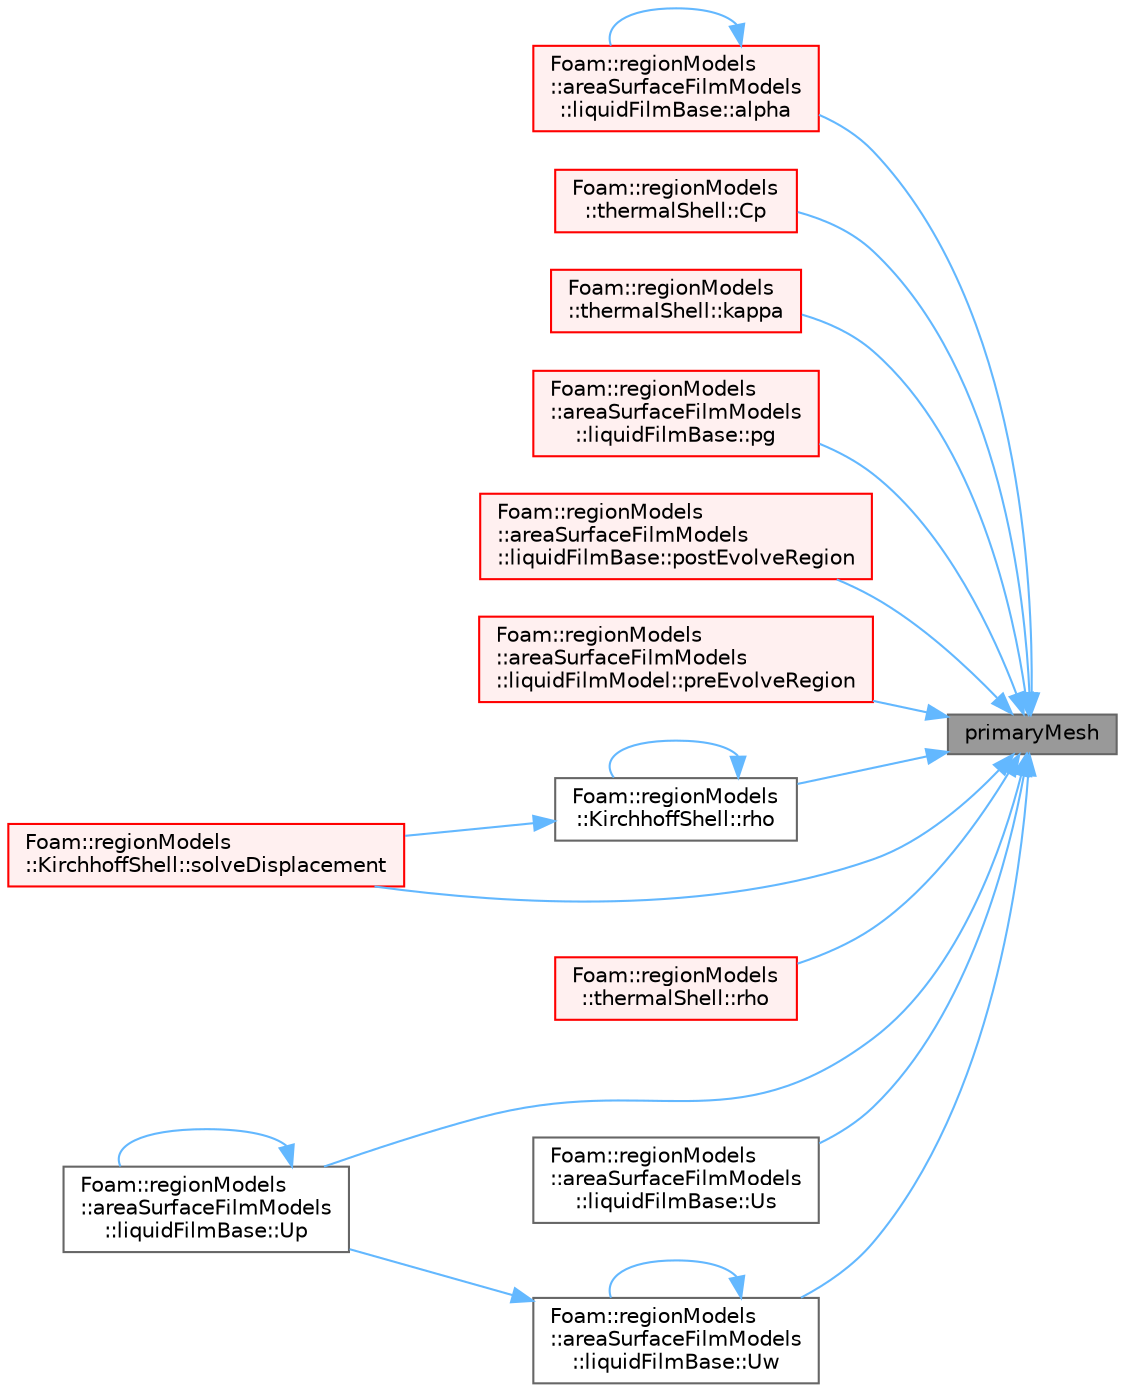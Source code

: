 digraph "primaryMesh"
{
 // LATEX_PDF_SIZE
  bgcolor="transparent";
  edge [fontname=Helvetica,fontsize=10,labelfontname=Helvetica,labelfontsize=10];
  node [fontname=Helvetica,fontsize=10,shape=box,height=0.2,width=0.4];
  rankdir="RL";
  Node1 [id="Node000001",label="primaryMesh",height=0.2,width=0.4,color="gray40", fillcolor="grey60", style="filled", fontcolor="black",tooltip=" "];
  Node1 -> Node2 [id="edge1_Node000001_Node000002",dir="back",color="steelblue1",style="solid",tooltip=" "];
  Node2 [id="Node000002",label="Foam::regionModels\l::areaSurfaceFilmModels\l::liquidFilmBase::alpha",height=0.2,width=0.4,color="red", fillcolor="#FFF0F0", style="filled",URL="$classFoam_1_1regionModels_1_1areaSurfaceFilmModels_1_1liquidFilmBase.html#a49609fdae4a00fb705b1b87007ddb415",tooltip=" "];
  Node2 -> Node2 [id="edge2_Node000002_Node000002",dir="back",color="steelblue1",style="solid",tooltip=" "];
  Node1 -> Node4 [id="edge3_Node000001_Node000004",dir="back",color="steelblue1",style="solid",tooltip=" "];
  Node4 [id="Node000004",label="Foam::regionModels\l::thermalShell::Cp",height=0.2,width=0.4,color="red", fillcolor="#FFF0F0", style="filled",URL="$classFoam_1_1regionModels_1_1thermalShell.html#aa43c7883396bdc772a8c668049cab078",tooltip=" "];
  Node1 -> Node7 [id="edge4_Node000001_Node000007",dir="back",color="steelblue1",style="solid",tooltip=" "];
  Node7 [id="Node000007",label="Foam::regionModels\l::thermalShell::kappa",height=0.2,width=0.4,color="red", fillcolor="#FFF0F0", style="filled",URL="$classFoam_1_1regionModels_1_1thermalShell.html#afc06d3cf1ba7030d4fbd59ea19e6f1ce",tooltip=" "];
  Node1 -> Node8 [id="edge5_Node000001_Node000008",dir="back",color="steelblue1",style="solid",tooltip=" "];
  Node8 [id="Node000008",label="Foam::regionModels\l::areaSurfaceFilmModels\l::liquidFilmBase::pg",height=0.2,width=0.4,color="red", fillcolor="#FFF0F0", style="filled",URL="$classFoam_1_1regionModels_1_1areaSurfaceFilmModels_1_1liquidFilmBase.html#a6da5aef3cd5a17071954dc10520763d2",tooltip=" "];
  Node1 -> Node10 [id="edge6_Node000001_Node000010",dir="back",color="steelblue1",style="solid",tooltip=" "];
  Node10 [id="Node000010",label="Foam::regionModels\l::areaSurfaceFilmModels\l::liquidFilmBase::postEvolveRegion",height=0.2,width=0.4,color="red", fillcolor="#FFF0F0", style="filled",URL="$classFoam_1_1regionModels_1_1areaSurfaceFilmModels_1_1liquidFilmBase.html#a1c29659b87c1b970dc3f36dea66c295e",tooltip=" "];
  Node1 -> Node13 [id="edge7_Node000001_Node000013",dir="back",color="steelblue1",style="solid",tooltip=" "];
  Node13 [id="Node000013",label="Foam::regionModels\l::areaSurfaceFilmModels\l::liquidFilmModel::preEvolveRegion",height=0.2,width=0.4,color="red", fillcolor="#FFF0F0", style="filled",URL="$classFoam_1_1regionModels_1_1areaSurfaceFilmModels_1_1liquidFilmModel.html#a97f68fddfa332c08747b539aa08b04f0",tooltip=" "];
  Node1 -> Node14 [id="edge8_Node000001_Node000014",dir="back",color="steelblue1",style="solid",tooltip=" "];
  Node14 [id="Node000014",label="Foam::regionModels\l::KirchhoffShell::rho",height=0.2,width=0.4,color="grey40", fillcolor="white", style="filled",URL="$classFoam_1_1regionModels_1_1KirchhoffShell.html#a20524ed722da2069c4a29b8c203383ef",tooltip=" "];
  Node14 -> Node14 [id="edge9_Node000014_Node000014",dir="back",color="steelblue1",style="solid",tooltip=" "];
  Node14 -> Node15 [id="edge10_Node000014_Node000015",dir="back",color="steelblue1",style="solid",tooltip=" "];
  Node15 [id="Node000015",label="Foam::regionModels\l::KirchhoffShell::solveDisplacement",height=0.2,width=0.4,color="red", fillcolor="#FFF0F0", style="filled",URL="$classFoam_1_1regionModels_1_1KirchhoffShell.html#a833c036da084e412164a4b0569e9a42d",tooltip=" "];
  Node1 -> Node17 [id="edge11_Node000001_Node000017",dir="back",color="steelblue1",style="solid",tooltip=" "];
  Node17 [id="Node000017",label="Foam::regionModels\l::thermalShell::rho",height=0.2,width=0.4,color="red", fillcolor="#FFF0F0", style="filled",URL="$classFoam_1_1regionModels_1_1thermalShell.html#a20524ed722da2069c4a29b8c203383ef",tooltip=" "];
  Node1 -> Node15 [id="edge12_Node000001_Node000015",dir="back",color="steelblue1",style="solid",tooltip=" "];
  Node1 -> Node18 [id="edge13_Node000001_Node000018",dir="back",color="steelblue1",style="solid",tooltip=" "];
  Node18 [id="Node000018",label="Foam::regionModels\l::areaSurfaceFilmModels\l::liquidFilmBase::Up",height=0.2,width=0.4,color="grey40", fillcolor="white", style="filled",URL="$classFoam_1_1regionModels_1_1areaSurfaceFilmModels_1_1liquidFilmBase.html#aa530fbd0d2859c11d23e22e01df0957a",tooltip=" "];
  Node18 -> Node18 [id="edge14_Node000018_Node000018",dir="back",color="steelblue1",style="solid",tooltip=" "];
  Node1 -> Node19 [id="edge15_Node000001_Node000019",dir="back",color="steelblue1",style="solid",tooltip=" "];
  Node19 [id="Node000019",label="Foam::regionModels\l::areaSurfaceFilmModels\l::liquidFilmBase::Us",height=0.2,width=0.4,color="grey40", fillcolor="white", style="filled",URL="$classFoam_1_1regionModels_1_1areaSurfaceFilmModels_1_1liquidFilmBase.html#aeda0a6732a2183cc5f4689d5aabdeb7f",tooltip=" "];
  Node1 -> Node20 [id="edge16_Node000001_Node000020",dir="back",color="steelblue1",style="solid",tooltip=" "];
  Node20 [id="Node000020",label="Foam::regionModels\l::areaSurfaceFilmModels\l::liquidFilmBase::Uw",height=0.2,width=0.4,color="grey40", fillcolor="white", style="filled",URL="$classFoam_1_1regionModels_1_1areaSurfaceFilmModels_1_1liquidFilmBase.html#a87ca69142979aabedc733c6f9e4bf259",tooltip=" "];
  Node20 -> Node18 [id="edge17_Node000020_Node000018",dir="back",color="steelblue1",style="solid",tooltip=" "];
  Node20 -> Node20 [id="edge18_Node000020_Node000020",dir="back",color="steelblue1",style="solid",tooltip=" "];
}
